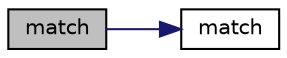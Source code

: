 digraph "match"
{
  bgcolor="transparent";
  edge [fontname="Helvetica",fontsize="10",labelfontname="Helvetica",labelfontsize="10"];
  node [fontname="Helvetica",fontsize="10",shape=record];
  rankdir="LR";
  Node1 [label="match",height=0.2,width=0.4,color="black", fillcolor="grey75", style="filled", fontcolor="black"];
  Node1 -> Node2 [color="midnightblue",fontsize="10",style="solid",fontname="Helvetica"];
  Node2 [label="match",height=0.2,width=0.4,color="black",URL="$a02177.html#a31c4cbedd80dab47bab195a55a7eae6f",tooltip="Return true if it matches the entire string. "];
}
